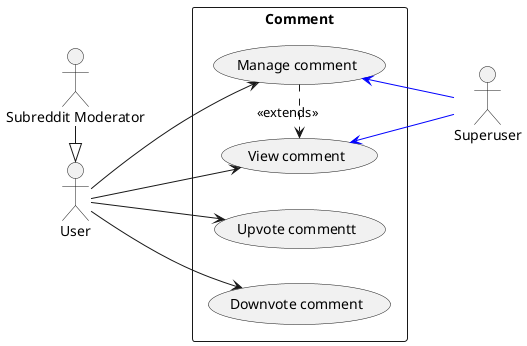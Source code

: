 @startuml
skinparam packageStyle rectangle
left to right direction
actor "User" as user
actor "Subreddit Moderator" as mod
actor "Superuser" as su
mod -|> user

rectangle Comment as cmt {
  usecase "Manage comment" as cmt_manage
  usecase "View comment" as cmt_read

  usecase "Upvote commentt" as cmt_up
  usecase "Downvote comment" as cmt_down
}

user --> cmt_manage
user --> cmt_read

user --> cmt_up
user --> cmt_down

cmt_read    <-[#blue]- su
cmt_manage  <-[#blue]- su

cmt_manage .> cmt_read : <<extends>>

@enduml
